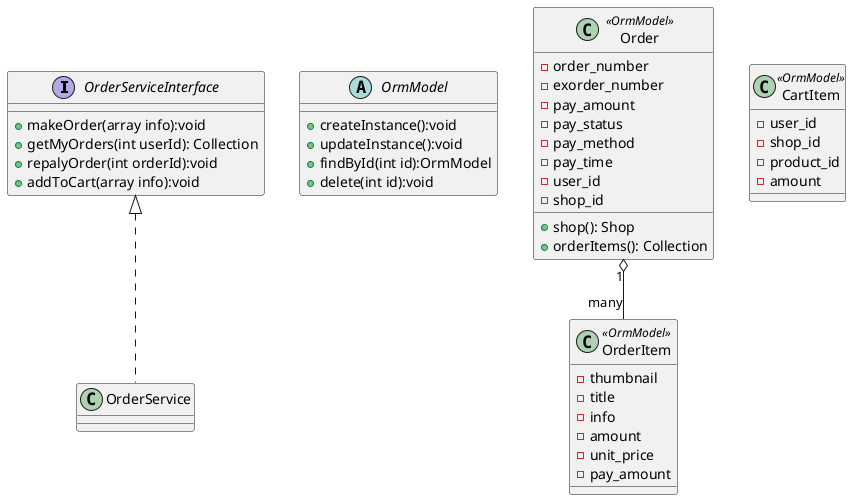 @startuml Order-class
Interface OrderServiceInterface {
    +makeOrder(array info):void
    +getMyOrders(int userId): Collection
    +repalyOrder(int orderId):void
    +addToCart(array info):void
}


abstract OrmModel {
    +createInstance():void
    +updateInstance():void
    +findById(int id):OrmModel
    +delete(int id):void
}
class Order <<OrmModel>> {
    -order_number
    -exorder_number
    -pay_amount
    -pay_status
    -pay_method
    -pay_time
    -user_id
    -shop_id
    +shop(): Shop
    +orderItems(): Collection
}
class OrderItem <<OrmModel>> {
    -thumbnail
    -title
    -info
    -amount
    -unit_price
    -pay_amount
}
class CartItem <<OrmModel>> {
    -user_id
    -shop_id
    -product_id
    -amount
}

OrderServiceInterface <|.. OrderService
Order "1" o-- "many" OrderItem
@enduml

@startuml Order-sequence
actor User
boundary OrderService

group make order
    User -> OrderService: makeOrder(array  info)
    note right : ['ship_address' => array | int, 'items' => array, 'shop_id' => int, 'user_id' => int]
    group campaign checks qualification and calculate price
        OrderService -> Campaign: isQualified(array info)
        Campaign --> OrderService: True | False
        OrderService -> Campaign: calculatePrice(array info)
        Campaign --> OrderService: price: int
    end
    group order transaction
        OrderService -> ProductService: deductInventory(array products)
        OrderService -> Order: makeOrder(array  info)
        note over Order : throws IllegalArtument Exception upon failure
        OrderService -> PayService: makePayment(array payData)
    end
    OrderService -> PayService: Pay(Order order)
end

group get my orders
    User -> OrderService: getMyOrders(array data)
    OrderService --> User: Array orders
end

group repay order
    User -> PayService: repay(int orderId)
    PayService --> User: Array payload
end
@enduml
